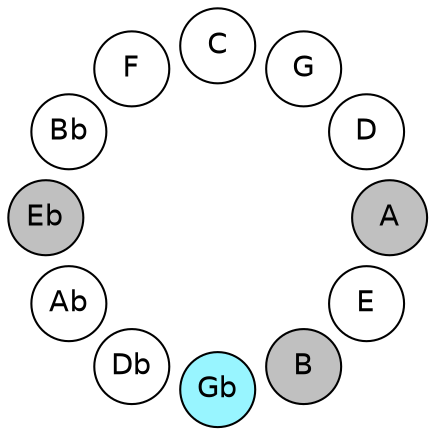 
graph {

layout = circo;
mindist = .1

node [shape = circle, fontname = Helvetica, margin = 0, style = filled]
edge [style=invis]

subgraph 1 {
	E -- B -- Gb -- Db -- Ab -- Eb -- Bb -- F -- C -- G -- D -- A -- E
}

E [fillcolor = white];
B [fillcolor = gray];
Gb [fillcolor = cadetblue1];
Db [fillcolor = white];
Ab [fillcolor = white];
Eb [fillcolor = gray];
Bb [fillcolor = white];
F [fillcolor = white];
C [fillcolor = white];
G [fillcolor = white];
D [fillcolor = white];
A [fillcolor = gray];
}

